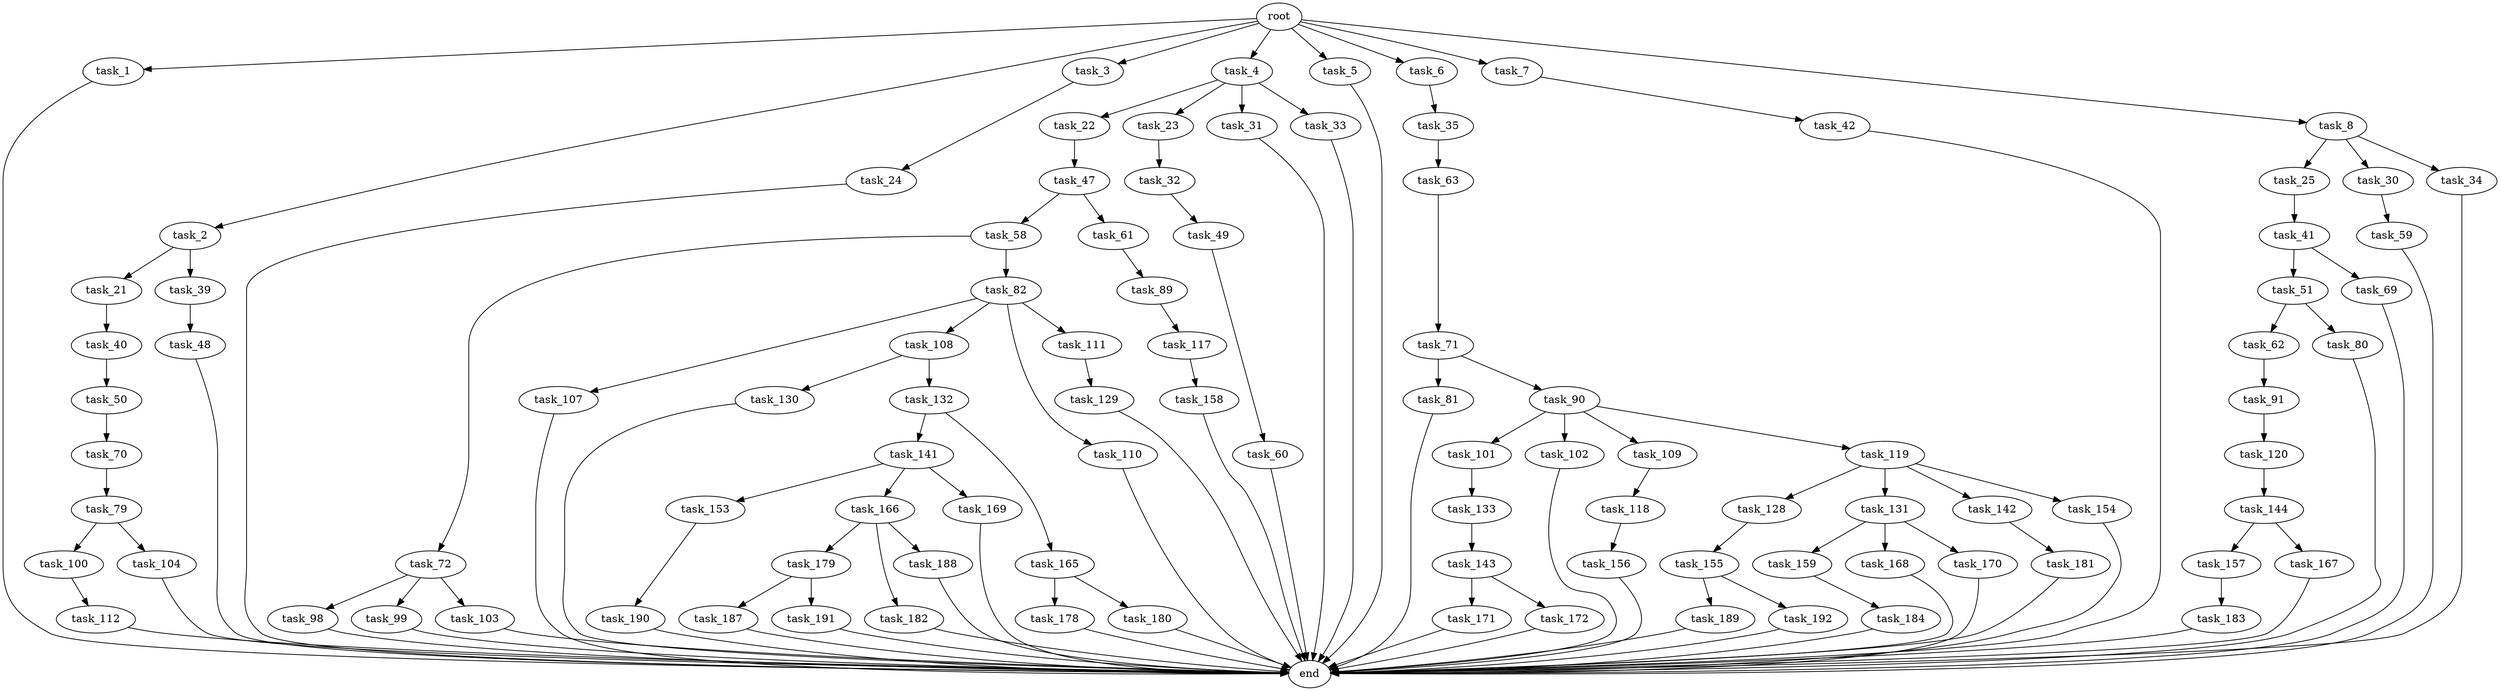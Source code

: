 digraph G {
  root [size="0.000000"];
  task_1 [size="25874380962.000000"];
  task_2 [size="3284891225.000000"];
  task_3 [size="1190046025.000000"];
  task_4 [size="321215944342.000000"];
  task_5 [size="757383413380.000000"];
  task_6 [size="1195920077.000000"];
  task_7 [size="9962981610.000000"];
  task_8 [size="128538099621.000000"];
  task_21 [size="368293445632.000000"];
  task_22 [size="134217728000.000000"];
  task_23 [size="68719476736.000000"];
  task_24 [size="68719476736.000000"];
  task_25 [size="8589934592.000000"];
  task_30 [size="231928233984.000000"];
  task_31 [size="13713803475.000000"];
  task_32 [size="85469730806.000000"];
  task_33 [size="20317830753.000000"];
  task_34 [size="67024750397.000000"];
  task_35 [size="31993518522.000000"];
  task_39 [size="18202195974.000000"];
  task_40 [size="632639324873.000000"];
  task_41 [size="25238945999.000000"];
  task_42 [size="89070907679.000000"];
  task_47 [size="7771119875.000000"];
  task_48 [size="884945803827.000000"];
  task_49 [size="58279801555.000000"];
  task_50 [size="1264908991.000000"];
  task_51 [size="19126142923.000000"];
  task_58 [size="3063230963.000000"];
  task_59 [size="28991029248.000000"];
  task_60 [size="68719476736.000000"];
  task_61 [size="412625000844.000000"];
  task_62 [size="68719476736.000000"];
  task_63 [size="287721868354.000000"];
  task_69 [size="18022845162.000000"];
  task_70 [size="1073741824000.000000"];
  task_71 [size="4697425764.000000"];
  task_72 [size="283987483529.000000"];
  task_79 [size="134217728000.000000"];
  task_80 [size="1073741824000.000000"];
  task_81 [size="812094791007.000000"];
  task_82 [size="8589934592.000000"];
  task_89 [size="16177697179.000000"];
  task_90 [size="3268306865.000000"];
  task_91 [size="583061540.000000"];
  task_98 [size="66183646729.000000"];
  task_99 [size="180600070840.000000"];
  task_100 [size="27569445248.000000"];
  task_101 [size="368293445632.000000"];
  task_102 [size="331577478600.000000"];
  task_103 [size="11912508112.000000"];
  task_104 [size="8589934592.000000"];
  task_107 [size="68719476736.000000"];
  task_108 [size="368293445632.000000"];
  task_109 [size="16319365390.000000"];
  task_110 [size="8589934592.000000"];
  task_111 [size="1488662126.000000"];
  task_112 [size="1073741824000.000000"];
  task_117 [size="782757789696.000000"];
  task_118 [size="61266903784.000000"];
  task_119 [size="68719476736.000000"];
  task_120 [size="882820833572.000000"];
  task_128 [size="48102739631.000000"];
  task_129 [size="35172323907.000000"];
  task_130 [size="1865397974.000000"];
  task_131 [size="15151156100.000000"];
  task_132 [size="28991029248.000000"];
  task_133 [size="45792870503.000000"];
  task_141 [size="406424024596.000000"];
  task_142 [size="36119008908.000000"];
  task_143 [size="30094100352.000000"];
  task_144 [size="12052970569.000000"];
  task_153 [size="481453473976.000000"];
  task_154 [size="231928233984.000000"];
  task_155 [size="2835940562.000000"];
  task_156 [size="1866674247.000000"];
  task_157 [size="3593129189.000000"];
  task_158 [size="1073741824000.000000"];
  task_159 [size="782757789696.000000"];
  task_165 [size="268043464992.000000"];
  task_166 [size="8945843767.000000"];
  task_167 [size="3013850877.000000"];
  task_168 [size="21363017683.000000"];
  task_169 [size="14467801647.000000"];
  task_170 [size="292967160561.000000"];
  task_171 [size="24539036713.000000"];
  task_172 [size="873968207526.000000"];
  task_178 [size="2574311441.000000"];
  task_179 [size="443235554687.000000"];
  task_180 [size="28991029248.000000"];
  task_181 [size="134217728000.000000"];
  task_182 [size="27749212765.000000"];
  task_183 [size="339018243980.000000"];
  task_184 [size="68719476736.000000"];
  task_187 [size="28991029248.000000"];
  task_188 [size="11189174196.000000"];
  task_189 [size="28693497502.000000"];
  task_190 [size="63437145602.000000"];
  task_191 [size="10805523282.000000"];
  task_192 [size="549755813888.000000"];
  end [size="0.000000"];

  root -> task_1 [size="1.000000"];
  root -> task_2 [size="1.000000"];
  root -> task_3 [size="1.000000"];
  root -> task_4 [size="1.000000"];
  root -> task_5 [size="1.000000"];
  root -> task_6 [size="1.000000"];
  root -> task_7 [size="1.000000"];
  root -> task_8 [size="1.000000"];
  task_1 -> end [size="1.000000"];
  task_2 -> task_21 [size="209715200.000000"];
  task_2 -> task_39 [size="209715200.000000"];
  task_3 -> task_24 [size="75497472.000000"];
  task_4 -> task_22 [size="209715200.000000"];
  task_4 -> task_23 [size="209715200.000000"];
  task_4 -> task_31 [size="209715200.000000"];
  task_4 -> task_33 [size="209715200.000000"];
  task_5 -> end [size="1.000000"];
  task_6 -> task_35 [size="33554432.000000"];
  task_7 -> task_42 [size="411041792.000000"];
  task_8 -> task_25 [size="536870912.000000"];
  task_8 -> task_30 [size="536870912.000000"];
  task_8 -> task_34 [size="536870912.000000"];
  task_21 -> task_40 [size="411041792.000000"];
  task_22 -> task_47 [size="209715200.000000"];
  task_23 -> task_32 [size="134217728.000000"];
  task_24 -> end [size="1.000000"];
  task_25 -> task_41 [size="33554432.000000"];
  task_30 -> task_59 [size="301989888.000000"];
  task_31 -> end [size="1.000000"];
  task_32 -> task_49 [size="209715200.000000"];
  task_33 -> end [size="1.000000"];
  task_34 -> end [size="1.000000"];
  task_35 -> task_63 [size="536870912.000000"];
  task_39 -> task_48 [size="301989888.000000"];
  task_40 -> task_50 [size="679477248.000000"];
  task_41 -> task_51 [size="838860800.000000"];
  task_41 -> task_69 [size="838860800.000000"];
  task_42 -> end [size="1.000000"];
  task_47 -> task_58 [size="134217728.000000"];
  task_47 -> task_61 [size="134217728.000000"];
  task_48 -> end [size="1.000000"];
  task_49 -> task_60 [size="134217728.000000"];
  task_50 -> task_70 [size="75497472.000000"];
  task_51 -> task_62 [size="838860800.000000"];
  task_51 -> task_80 [size="838860800.000000"];
  task_58 -> task_72 [size="75497472.000000"];
  task_58 -> task_82 [size="75497472.000000"];
  task_59 -> end [size="1.000000"];
  task_60 -> end [size="1.000000"];
  task_61 -> task_89 [size="536870912.000000"];
  task_62 -> task_91 [size="134217728.000000"];
  task_63 -> task_71 [size="209715200.000000"];
  task_69 -> end [size="1.000000"];
  task_70 -> task_79 [size="838860800.000000"];
  task_71 -> task_81 [size="75497472.000000"];
  task_71 -> task_90 [size="75497472.000000"];
  task_72 -> task_98 [size="536870912.000000"];
  task_72 -> task_99 [size="536870912.000000"];
  task_72 -> task_103 [size="536870912.000000"];
  task_79 -> task_100 [size="209715200.000000"];
  task_79 -> task_104 [size="209715200.000000"];
  task_80 -> end [size="1.000000"];
  task_81 -> end [size="1.000000"];
  task_82 -> task_107 [size="33554432.000000"];
  task_82 -> task_108 [size="33554432.000000"];
  task_82 -> task_110 [size="33554432.000000"];
  task_82 -> task_111 [size="33554432.000000"];
  task_89 -> task_117 [size="536870912.000000"];
  task_90 -> task_101 [size="134217728.000000"];
  task_90 -> task_102 [size="134217728.000000"];
  task_90 -> task_109 [size="134217728.000000"];
  task_90 -> task_119 [size="134217728.000000"];
  task_91 -> task_120 [size="33554432.000000"];
  task_98 -> end [size="1.000000"];
  task_99 -> end [size="1.000000"];
  task_100 -> task_112 [size="838860800.000000"];
  task_101 -> task_133 [size="411041792.000000"];
  task_102 -> end [size="1.000000"];
  task_103 -> end [size="1.000000"];
  task_104 -> end [size="1.000000"];
  task_107 -> end [size="1.000000"];
  task_108 -> task_130 [size="411041792.000000"];
  task_108 -> task_132 [size="411041792.000000"];
  task_109 -> task_118 [size="411041792.000000"];
  task_110 -> end [size="1.000000"];
  task_111 -> task_129 [size="33554432.000000"];
  task_112 -> end [size="1.000000"];
  task_117 -> task_158 [size="679477248.000000"];
  task_118 -> task_156 [size="301989888.000000"];
  task_119 -> task_128 [size="134217728.000000"];
  task_119 -> task_131 [size="134217728.000000"];
  task_119 -> task_142 [size="134217728.000000"];
  task_119 -> task_154 [size="134217728.000000"];
  task_120 -> task_144 [size="536870912.000000"];
  task_128 -> task_155 [size="838860800.000000"];
  task_129 -> end [size="1.000000"];
  task_130 -> end [size="1.000000"];
  task_131 -> task_159 [size="301989888.000000"];
  task_131 -> task_168 [size="301989888.000000"];
  task_131 -> task_170 [size="301989888.000000"];
  task_132 -> task_141 [size="75497472.000000"];
  task_132 -> task_165 [size="75497472.000000"];
  task_133 -> task_143 [size="75497472.000000"];
  task_141 -> task_153 [size="411041792.000000"];
  task_141 -> task_166 [size="411041792.000000"];
  task_141 -> task_169 [size="411041792.000000"];
  task_142 -> task_181 [size="679477248.000000"];
  task_143 -> task_171 [size="838860800.000000"];
  task_143 -> task_172 [size="838860800.000000"];
  task_144 -> task_157 [size="33554432.000000"];
  task_144 -> task_167 [size="33554432.000000"];
  task_153 -> task_190 [size="301989888.000000"];
  task_154 -> end [size="1.000000"];
  task_155 -> task_189 [size="75497472.000000"];
  task_155 -> task_192 [size="75497472.000000"];
  task_156 -> end [size="1.000000"];
  task_157 -> task_183 [size="75497472.000000"];
  task_158 -> end [size="1.000000"];
  task_159 -> task_184 [size="679477248.000000"];
  task_165 -> task_178 [size="411041792.000000"];
  task_165 -> task_180 [size="411041792.000000"];
  task_166 -> task_179 [size="209715200.000000"];
  task_166 -> task_182 [size="209715200.000000"];
  task_166 -> task_188 [size="209715200.000000"];
  task_167 -> end [size="1.000000"];
  task_168 -> end [size="1.000000"];
  task_169 -> end [size="1.000000"];
  task_170 -> end [size="1.000000"];
  task_171 -> end [size="1.000000"];
  task_172 -> end [size="1.000000"];
  task_178 -> end [size="1.000000"];
  task_179 -> task_187 [size="536870912.000000"];
  task_179 -> task_191 [size="536870912.000000"];
  task_180 -> end [size="1.000000"];
  task_181 -> end [size="1.000000"];
  task_182 -> end [size="1.000000"];
  task_183 -> end [size="1.000000"];
  task_184 -> end [size="1.000000"];
  task_187 -> end [size="1.000000"];
  task_188 -> end [size="1.000000"];
  task_189 -> end [size="1.000000"];
  task_190 -> end [size="1.000000"];
  task_191 -> end [size="1.000000"];
  task_192 -> end [size="1.000000"];
}
